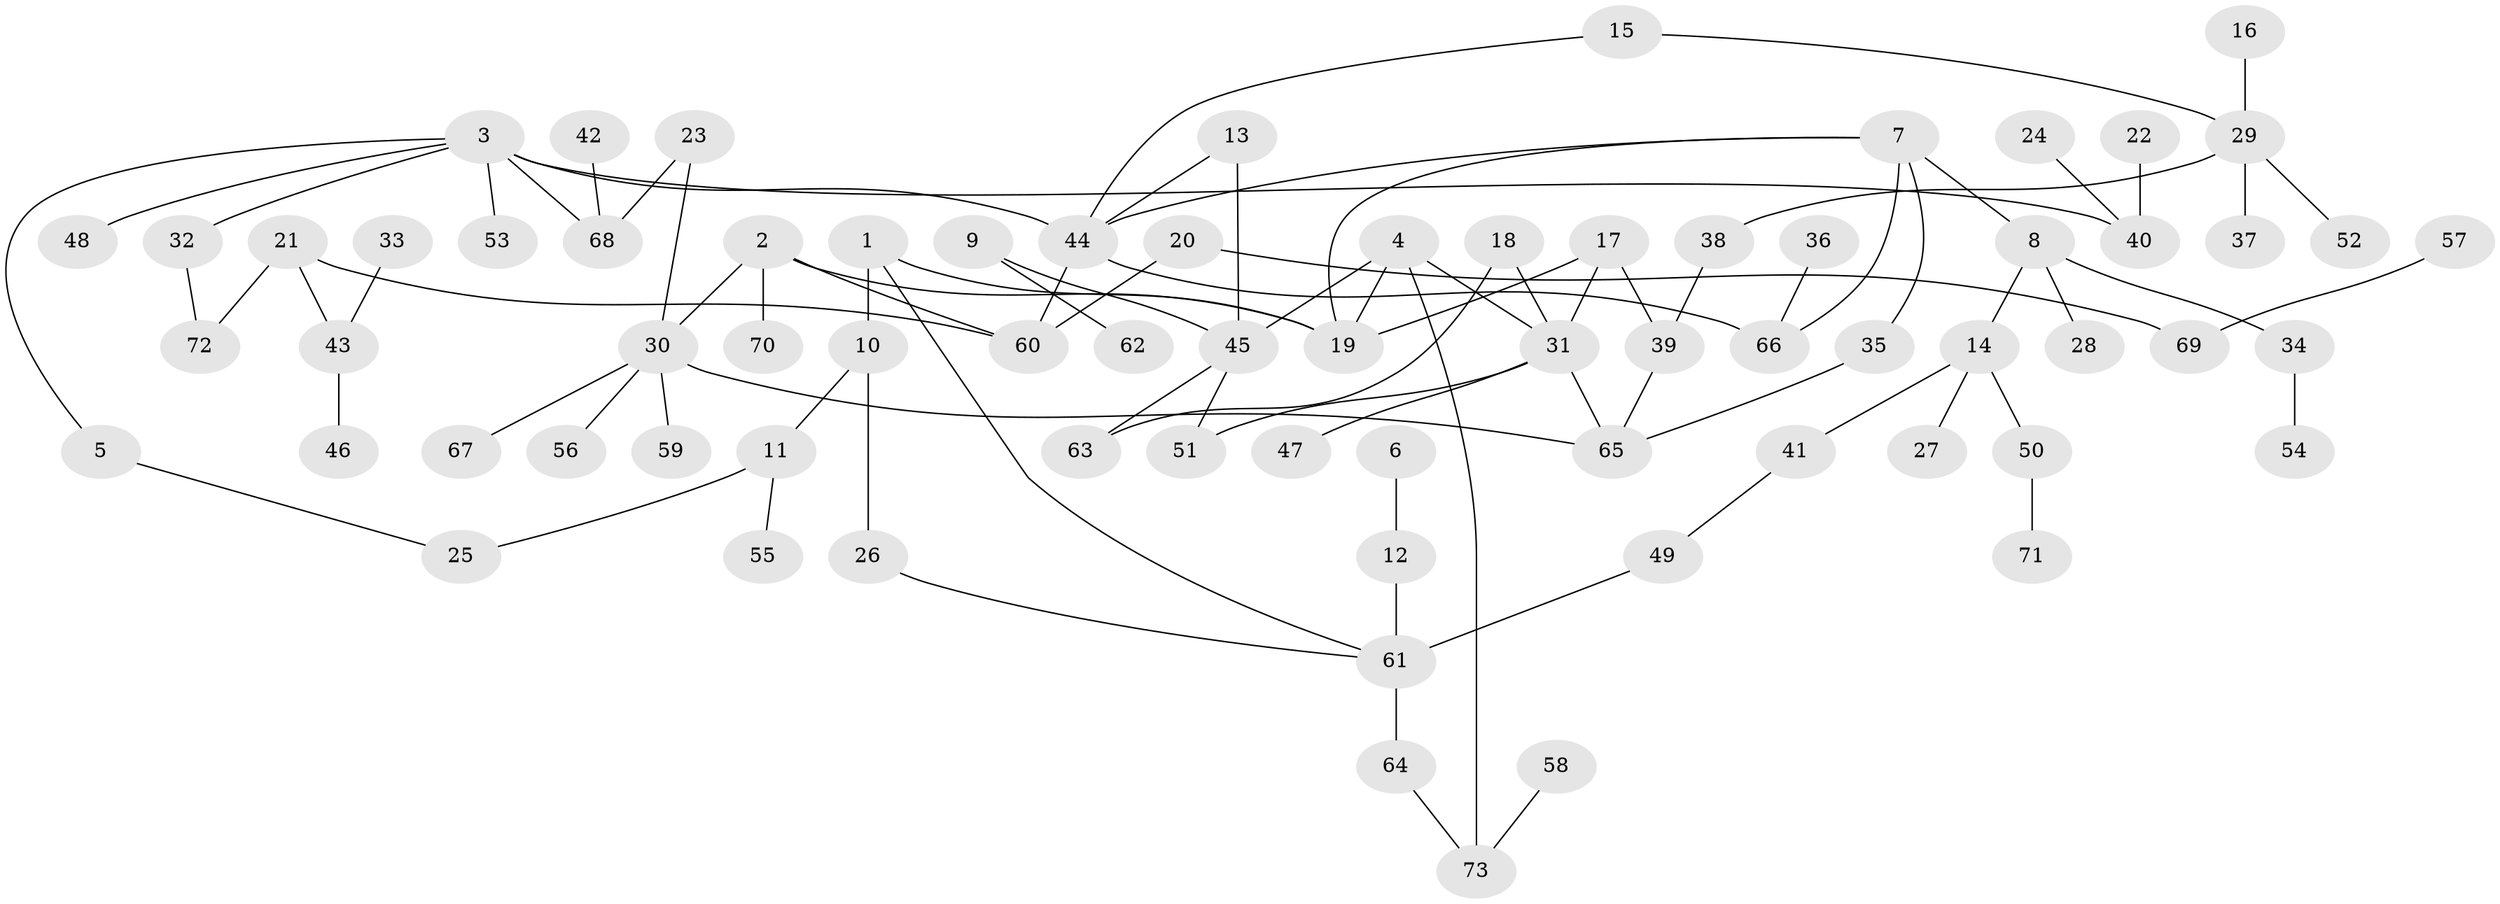 // original degree distribution, {4: 0.06896551724137931, 7: 0.020689655172413793, 6: 0.034482758620689655, 3: 0.11724137931034483, 2: 0.3310344827586207, 1: 0.3931034482758621, 5: 0.034482758620689655}
// Generated by graph-tools (version 1.1) at 2025/01/03/09/25 03:01:04]
// undirected, 73 vertices, 88 edges
graph export_dot {
graph [start="1"]
  node [color=gray90,style=filled];
  1;
  2;
  3;
  4;
  5;
  6;
  7;
  8;
  9;
  10;
  11;
  12;
  13;
  14;
  15;
  16;
  17;
  18;
  19;
  20;
  21;
  22;
  23;
  24;
  25;
  26;
  27;
  28;
  29;
  30;
  31;
  32;
  33;
  34;
  35;
  36;
  37;
  38;
  39;
  40;
  41;
  42;
  43;
  44;
  45;
  46;
  47;
  48;
  49;
  50;
  51;
  52;
  53;
  54;
  55;
  56;
  57;
  58;
  59;
  60;
  61;
  62;
  63;
  64;
  65;
  66;
  67;
  68;
  69;
  70;
  71;
  72;
  73;
  1 -- 10 [weight=1.0];
  1 -- 19 [weight=1.0];
  1 -- 61 [weight=1.0];
  2 -- 19 [weight=1.0];
  2 -- 30 [weight=1.0];
  2 -- 60 [weight=1.0];
  2 -- 70 [weight=1.0];
  3 -- 5 [weight=1.0];
  3 -- 32 [weight=1.0];
  3 -- 40 [weight=1.0];
  3 -- 44 [weight=1.0];
  3 -- 48 [weight=1.0];
  3 -- 53 [weight=1.0];
  3 -- 68 [weight=1.0];
  4 -- 19 [weight=1.0];
  4 -- 31 [weight=1.0];
  4 -- 45 [weight=1.0];
  4 -- 73 [weight=1.0];
  5 -- 25 [weight=1.0];
  6 -- 12 [weight=1.0];
  7 -- 8 [weight=1.0];
  7 -- 19 [weight=1.0];
  7 -- 35 [weight=1.0];
  7 -- 44 [weight=1.0];
  7 -- 66 [weight=1.0];
  8 -- 14 [weight=1.0];
  8 -- 28 [weight=1.0];
  8 -- 34 [weight=1.0];
  9 -- 45 [weight=1.0];
  9 -- 62 [weight=1.0];
  10 -- 11 [weight=1.0];
  10 -- 26 [weight=1.0];
  11 -- 25 [weight=1.0];
  11 -- 55 [weight=1.0];
  12 -- 61 [weight=1.0];
  13 -- 44 [weight=1.0];
  13 -- 45 [weight=1.0];
  14 -- 27 [weight=1.0];
  14 -- 41 [weight=1.0];
  14 -- 50 [weight=1.0];
  15 -- 29 [weight=1.0];
  15 -- 44 [weight=1.0];
  16 -- 29 [weight=1.0];
  17 -- 19 [weight=1.0];
  17 -- 31 [weight=1.0];
  17 -- 39 [weight=1.0];
  18 -- 31 [weight=1.0];
  18 -- 63 [weight=1.0];
  20 -- 60 [weight=1.0];
  20 -- 69 [weight=1.0];
  21 -- 43 [weight=1.0];
  21 -- 60 [weight=1.0];
  21 -- 72 [weight=1.0];
  22 -- 40 [weight=1.0];
  23 -- 30 [weight=1.0];
  23 -- 68 [weight=1.0];
  24 -- 40 [weight=1.0];
  26 -- 61 [weight=1.0];
  29 -- 37 [weight=1.0];
  29 -- 38 [weight=1.0];
  29 -- 52 [weight=1.0];
  30 -- 56 [weight=1.0];
  30 -- 59 [weight=1.0];
  30 -- 65 [weight=1.0];
  30 -- 67 [weight=1.0];
  31 -- 47 [weight=1.0];
  31 -- 51 [weight=1.0];
  31 -- 65 [weight=1.0];
  32 -- 72 [weight=1.0];
  33 -- 43 [weight=1.0];
  34 -- 54 [weight=1.0];
  35 -- 65 [weight=1.0];
  36 -- 66 [weight=1.0];
  38 -- 39 [weight=1.0];
  39 -- 65 [weight=1.0];
  41 -- 49 [weight=1.0];
  42 -- 68 [weight=1.0];
  43 -- 46 [weight=1.0];
  44 -- 60 [weight=1.0];
  44 -- 66 [weight=1.0];
  45 -- 51 [weight=1.0];
  45 -- 63 [weight=1.0];
  49 -- 61 [weight=1.0];
  50 -- 71 [weight=1.0];
  57 -- 69 [weight=1.0];
  58 -- 73 [weight=1.0];
  61 -- 64 [weight=1.0];
  64 -- 73 [weight=1.0];
}
